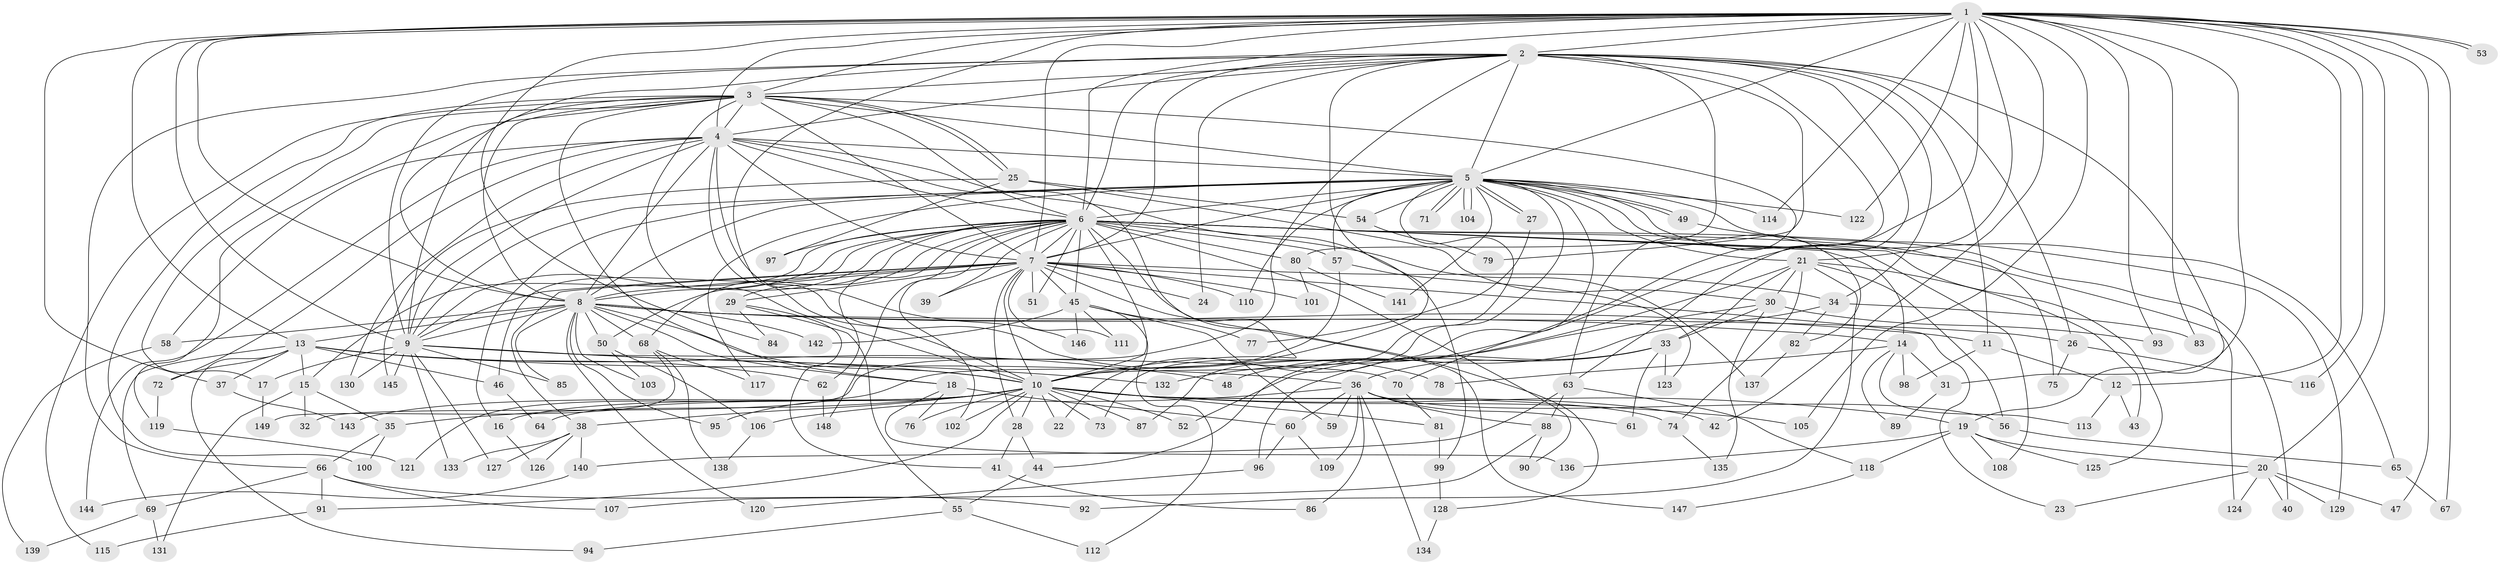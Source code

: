 // coarse degree distribution, {28: 0.011235955056179775, 20: 0.011235955056179775, 17: 0.011235955056179775, 16: 0.011235955056179775, 30: 0.011235955056179775, 26: 0.02247191011235955, 23: 0.011235955056179775, 21: 0.011235955056179775, 15: 0.011235955056179775, 4: 0.12359550561797752, 13: 0.011235955056179775, 6: 0.02247191011235955, 5: 0.056179775280898875, 3: 0.1348314606741573, 7: 0.056179775280898875, 11: 0.011235955056179775, 2: 0.449438202247191, 10: 0.011235955056179775, 8: 0.011235955056179775}
// Generated by graph-tools (version 1.1) at 2025/17/03/04/25 18:17:44]
// undirected, 149 vertices, 323 edges
graph export_dot {
graph [start="1"]
  node [color=gray90,style=filled];
  1;
  2;
  3;
  4;
  5;
  6;
  7;
  8;
  9;
  10;
  11;
  12;
  13;
  14;
  15;
  16;
  17;
  18;
  19;
  20;
  21;
  22;
  23;
  24;
  25;
  26;
  27;
  28;
  29;
  30;
  31;
  32;
  33;
  34;
  35;
  36;
  37;
  38;
  39;
  40;
  41;
  42;
  43;
  44;
  45;
  46;
  47;
  48;
  49;
  50;
  51;
  52;
  53;
  54;
  55;
  56;
  57;
  58;
  59;
  60;
  61;
  62;
  63;
  64;
  65;
  66;
  67;
  68;
  69;
  70;
  71;
  72;
  73;
  74;
  75;
  76;
  77;
  78;
  79;
  80;
  81;
  82;
  83;
  84;
  85;
  86;
  87;
  88;
  89;
  90;
  91;
  92;
  93;
  94;
  95;
  96;
  97;
  98;
  99;
  100;
  101;
  102;
  103;
  104;
  105;
  106;
  107;
  108;
  109;
  110;
  111;
  112;
  113;
  114;
  115;
  116;
  117;
  118;
  119;
  120;
  121;
  122;
  123;
  124;
  125;
  126;
  127;
  128;
  129;
  130;
  131;
  132;
  133;
  134;
  135;
  136;
  137;
  138;
  139;
  140;
  141;
  142;
  143;
  144;
  145;
  146;
  147;
  148;
  149;
  1 -- 2;
  1 -- 3;
  1 -- 4;
  1 -- 5;
  1 -- 6;
  1 -- 7;
  1 -- 8;
  1 -- 9;
  1 -- 10;
  1 -- 12;
  1 -- 13;
  1 -- 20;
  1 -- 21;
  1 -- 31;
  1 -- 37;
  1 -- 42;
  1 -- 44;
  1 -- 47;
  1 -- 53;
  1 -- 53;
  1 -- 67;
  1 -- 83;
  1 -- 84;
  1 -- 93;
  1 -- 105;
  1 -- 114;
  1 -- 116;
  1 -- 122;
  2 -- 3;
  2 -- 4;
  2 -- 5;
  2 -- 6;
  2 -- 7;
  2 -- 8;
  2 -- 9;
  2 -- 10;
  2 -- 11;
  2 -- 19;
  2 -- 24;
  2 -- 26;
  2 -- 32;
  2 -- 34;
  2 -- 63;
  2 -- 66;
  2 -- 70;
  2 -- 79;
  2 -- 80;
  3 -- 4;
  3 -- 5;
  3 -- 6;
  3 -- 7;
  3 -- 8;
  3 -- 9;
  3 -- 10;
  3 -- 17;
  3 -- 18;
  3 -- 25;
  3 -- 25;
  3 -- 63;
  3 -- 100;
  3 -- 115;
  3 -- 119;
  4 -- 5;
  4 -- 6;
  4 -- 7;
  4 -- 8;
  4 -- 9;
  4 -- 10;
  4 -- 58;
  4 -- 72;
  4 -- 78;
  4 -- 99;
  4 -- 130;
  4 -- 144;
  4 -- 146;
  5 -- 6;
  5 -- 7;
  5 -- 8;
  5 -- 9;
  5 -- 10;
  5 -- 16;
  5 -- 21;
  5 -- 22;
  5 -- 27;
  5 -- 27;
  5 -- 49;
  5 -- 49;
  5 -- 54;
  5 -- 57;
  5 -- 65;
  5 -- 71;
  5 -- 71;
  5 -- 73;
  5 -- 75;
  5 -- 82;
  5 -- 104;
  5 -- 104;
  5 -- 110;
  5 -- 114;
  5 -- 117;
  5 -- 122;
  5 -- 141;
  6 -- 7;
  6 -- 8;
  6 -- 9;
  6 -- 10;
  6 -- 14;
  6 -- 15;
  6 -- 29;
  6 -- 39;
  6 -- 40;
  6 -- 45;
  6 -- 46;
  6 -- 51;
  6 -- 57;
  6 -- 62;
  6 -- 68;
  6 -- 80;
  6 -- 90;
  6 -- 97;
  6 -- 102;
  6 -- 108;
  6 -- 124;
  6 -- 125;
  6 -- 128;
  6 -- 137;
  6 -- 148;
  7 -- 8;
  7 -- 9;
  7 -- 10;
  7 -- 23;
  7 -- 24;
  7 -- 28;
  7 -- 29;
  7 -- 34;
  7 -- 38;
  7 -- 39;
  7 -- 45;
  7 -- 50;
  7 -- 51;
  7 -- 101;
  7 -- 110;
  7 -- 111;
  7 -- 147;
  8 -- 9;
  8 -- 10;
  8 -- 11;
  8 -- 13;
  8 -- 14;
  8 -- 18;
  8 -- 26;
  8 -- 50;
  8 -- 58;
  8 -- 68;
  8 -- 85;
  8 -- 95;
  8 -- 103;
  8 -- 120;
  8 -- 142;
  9 -- 10;
  9 -- 17;
  9 -- 70;
  9 -- 85;
  9 -- 127;
  9 -- 130;
  9 -- 132;
  9 -- 133;
  9 -- 145;
  10 -- 16;
  10 -- 19;
  10 -- 22;
  10 -- 28;
  10 -- 35;
  10 -- 38;
  10 -- 42;
  10 -- 52;
  10 -- 64;
  10 -- 73;
  10 -- 74;
  10 -- 76;
  10 -- 81;
  10 -- 87;
  10 -- 91;
  10 -- 95;
  10 -- 102;
  10 -- 105;
  10 -- 143;
  11 -- 12;
  11 -- 98;
  12 -- 43;
  12 -- 113;
  13 -- 15;
  13 -- 36;
  13 -- 37;
  13 -- 46;
  13 -- 48;
  13 -- 62;
  13 -- 69;
  13 -- 72;
  13 -- 94;
  14 -- 31;
  14 -- 78;
  14 -- 89;
  14 -- 98;
  14 -- 113;
  15 -- 32;
  15 -- 35;
  15 -- 131;
  16 -- 126;
  17 -- 149;
  18 -- 60;
  18 -- 76;
  18 -- 136;
  19 -- 20;
  19 -- 108;
  19 -- 118;
  19 -- 125;
  19 -- 136;
  20 -- 23;
  20 -- 40;
  20 -- 47;
  20 -- 124;
  20 -- 129;
  21 -- 30;
  21 -- 33;
  21 -- 43;
  21 -- 56;
  21 -- 74;
  21 -- 87;
  21 -- 92;
  25 -- 30;
  25 -- 54;
  25 -- 97;
  25 -- 145;
  26 -- 75;
  26 -- 116;
  27 -- 77;
  28 -- 41;
  28 -- 44;
  29 -- 41;
  29 -- 55;
  29 -- 84;
  30 -- 33;
  30 -- 93;
  30 -- 132;
  30 -- 135;
  31 -- 89;
  33 -- 36;
  33 -- 52;
  33 -- 61;
  33 -- 96;
  33 -- 123;
  34 -- 48;
  34 -- 82;
  34 -- 83;
  35 -- 66;
  35 -- 100;
  36 -- 56;
  36 -- 59;
  36 -- 60;
  36 -- 61;
  36 -- 86;
  36 -- 88;
  36 -- 106;
  36 -- 109;
  36 -- 134;
  37 -- 143;
  38 -- 126;
  38 -- 127;
  38 -- 133;
  38 -- 140;
  41 -- 86;
  44 -- 55;
  45 -- 59;
  45 -- 77;
  45 -- 111;
  45 -- 112;
  45 -- 142;
  45 -- 146;
  46 -- 64;
  49 -- 129;
  50 -- 103;
  50 -- 106;
  54 -- 79;
  55 -- 94;
  55 -- 112;
  56 -- 65;
  57 -- 121;
  57 -- 123;
  58 -- 139;
  60 -- 96;
  60 -- 109;
  62 -- 148;
  63 -- 88;
  63 -- 118;
  63 -- 140;
  65 -- 67;
  66 -- 69;
  66 -- 91;
  66 -- 92;
  66 -- 107;
  68 -- 117;
  68 -- 138;
  68 -- 149;
  69 -- 131;
  69 -- 139;
  70 -- 81;
  72 -- 119;
  74 -- 135;
  80 -- 101;
  80 -- 141;
  81 -- 99;
  82 -- 137;
  88 -- 90;
  88 -- 107;
  91 -- 115;
  96 -- 120;
  99 -- 128;
  106 -- 138;
  118 -- 147;
  119 -- 121;
  128 -- 134;
  140 -- 144;
}
